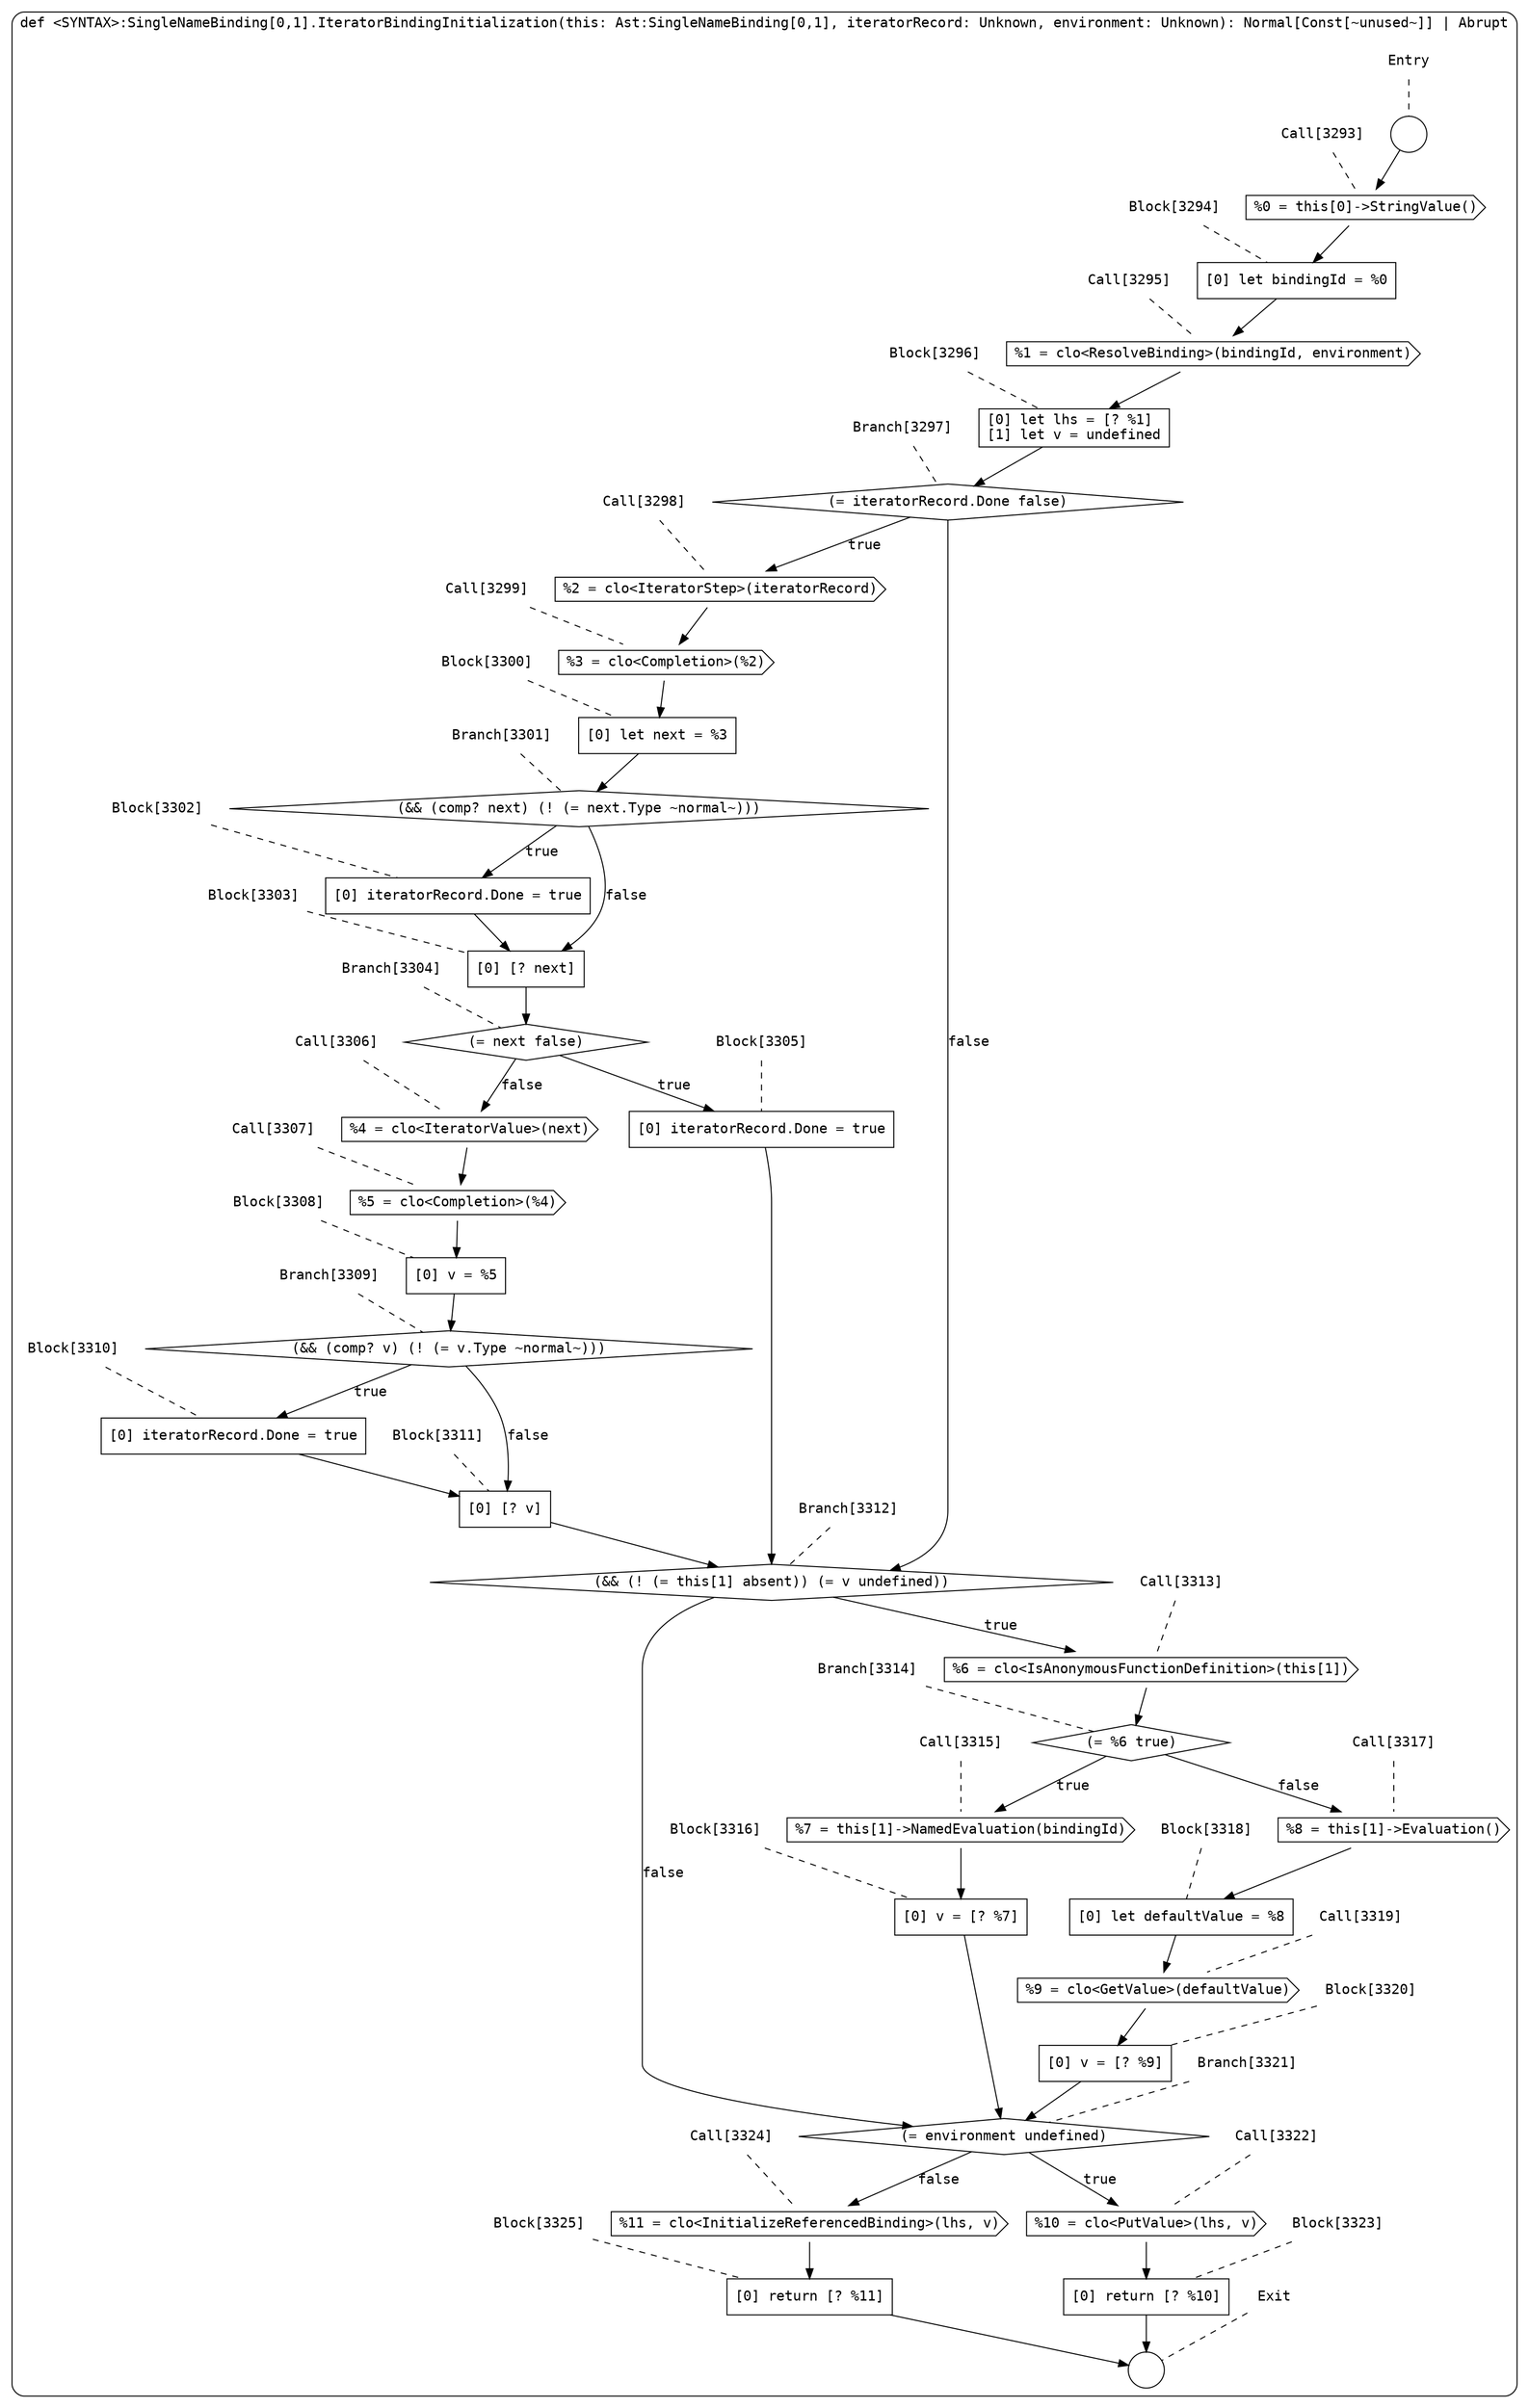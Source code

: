 digraph {
  graph [fontname = "Consolas"]
  node [fontname = "Consolas"]
  edge [fontname = "Consolas"]
  subgraph cluster866 {
    label = "def <SYNTAX>:SingleNameBinding[0,1].IteratorBindingInitialization(this: Ast:SingleNameBinding[0,1], iteratorRecord: Unknown, environment: Unknown): Normal[Const[~unused~]] | Abrupt"
    style = rounded
    cluster866_entry_name [shape=none, label=<<font color="black">Entry</font>>]
    cluster866_entry_name -> cluster866_entry [arrowhead=none, color="black", style=dashed]
    cluster866_entry [shape=circle label=" " color="black" fillcolor="white" style=filled]
    cluster866_entry -> node3293 [color="black"]
    cluster866_exit_name [shape=none, label=<<font color="black">Exit</font>>]
    cluster866_exit_name -> cluster866_exit [arrowhead=none, color="black", style=dashed]
    cluster866_exit [shape=circle label=" " color="black" fillcolor="white" style=filled]
    node3293_name [shape=none, label=<<font color="black">Call[3293]</font>>]
    node3293_name -> node3293 [arrowhead=none, color="black", style=dashed]
    node3293 [shape=cds, label=<<font color="black">%0 = this[0]-&gt;StringValue()</font>> color="black" fillcolor="white", style=filled]
    node3293 -> node3294 [color="black"]
    node3294_name [shape=none, label=<<font color="black">Block[3294]</font>>]
    node3294_name -> node3294 [arrowhead=none, color="black", style=dashed]
    node3294 [shape=box, label=<<font color="black">[0] let bindingId = %0<BR ALIGN="LEFT"/></font>> color="black" fillcolor="white", style=filled]
    node3294 -> node3295 [color="black"]
    node3295_name [shape=none, label=<<font color="black">Call[3295]</font>>]
    node3295_name -> node3295 [arrowhead=none, color="black", style=dashed]
    node3295 [shape=cds, label=<<font color="black">%1 = clo&lt;ResolveBinding&gt;(bindingId, environment)</font>> color="black" fillcolor="white", style=filled]
    node3295 -> node3296 [color="black"]
    node3296_name [shape=none, label=<<font color="black">Block[3296]</font>>]
    node3296_name -> node3296 [arrowhead=none, color="black", style=dashed]
    node3296 [shape=box, label=<<font color="black">[0] let lhs = [? %1]<BR ALIGN="LEFT"/>[1] let v = undefined<BR ALIGN="LEFT"/></font>> color="black" fillcolor="white", style=filled]
    node3296 -> node3297 [color="black"]
    node3297_name [shape=none, label=<<font color="black">Branch[3297]</font>>]
    node3297_name -> node3297 [arrowhead=none, color="black", style=dashed]
    node3297 [shape=diamond, label=<<font color="black">(= iteratorRecord.Done false)</font>> color="black" fillcolor="white", style=filled]
    node3297 -> node3298 [label=<<font color="black">true</font>> color="black"]
    node3297 -> node3312 [label=<<font color="black">false</font>> color="black"]
    node3298_name [shape=none, label=<<font color="black">Call[3298]</font>>]
    node3298_name -> node3298 [arrowhead=none, color="black", style=dashed]
    node3298 [shape=cds, label=<<font color="black">%2 = clo&lt;IteratorStep&gt;(iteratorRecord)</font>> color="black" fillcolor="white", style=filled]
    node3298 -> node3299 [color="black"]
    node3312_name [shape=none, label=<<font color="black">Branch[3312]</font>>]
    node3312_name -> node3312 [arrowhead=none, color="black", style=dashed]
    node3312 [shape=diamond, label=<<font color="black">(&amp;&amp; (! (= this[1] absent)) (= v undefined))</font>> color="black" fillcolor="white", style=filled]
    node3312 -> node3313 [label=<<font color="black">true</font>> color="black"]
    node3312 -> node3321 [label=<<font color="black">false</font>> color="black"]
    node3299_name [shape=none, label=<<font color="black">Call[3299]</font>>]
    node3299_name -> node3299 [arrowhead=none, color="black", style=dashed]
    node3299 [shape=cds, label=<<font color="black">%3 = clo&lt;Completion&gt;(%2)</font>> color="black" fillcolor="white", style=filled]
    node3299 -> node3300 [color="black"]
    node3313_name [shape=none, label=<<font color="black">Call[3313]</font>>]
    node3313_name -> node3313 [arrowhead=none, color="black", style=dashed]
    node3313 [shape=cds, label=<<font color="black">%6 = clo&lt;IsAnonymousFunctionDefinition&gt;(this[1])</font>> color="black" fillcolor="white", style=filled]
    node3313 -> node3314 [color="black"]
    node3321_name [shape=none, label=<<font color="black">Branch[3321]</font>>]
    node3321_name -> node3321 [arrowhead=none, color="black", style=dashed]
    node3321 [shape=diamond, label=<<font color="black">(= environment undefined)</font>> color="black" fillcolor="white", style=filled]
    node3321 -> node3322 [label=<<font color="black">true</font>> color="black"]
    node3321 -> node3324 [label=<<font color="black">false</font>> color="black"]
    node3300_name [shape=none, label=<<font color="black">Block[3300]</font>>]
    node3300_name -> node3300 [arrowhead=none, color="black", style=dashed]
    node3300 [shape=box, label=<<font color="black">[0] let next = %3<BR ALIGN="LEFT"/></font>> color="black" fillcolor="white", style=filled]
    node3300 -> node3301 [color="black"]
    node3314_name [shape=none, label=<<font color="black">Branch[3314]</font>>]
    node3314_name -> node3314 [arrowhead=none, color="black", style=dashed]
    node3314 [shape=diamond, label=<<font color="black">(= %6 true)</font>> color="black" fillcolor="white", style=filled]
    node3314 -> node3315 [label=<<font color="black">true</font>> color="black"]
    node3314 -> node3317 [label=<<font color="black">false</font>> color="black"]
    node3322_name [shape=none, label=<<font color="black">Call[3322]</font>>]
    node3322_name -> node3322 [arrowhead=none, color="black", style=dashed]
    node3322 [shape=cds, label=<<font color="black">%10 = clo&lt;PutValue&gt;(lhs, v)</font>> color="black" fillcolor="white", style=filled]
    node3322 -> node3323 [color="black"]
    node3324_name [shape=none, label=<<font color="black">Call[3324]</font>>]
    node3324_name -> node3324 [arrowhead=none, color="black", style=dashed]
    node3324 [shape=cds, label=<<font color="black">%11 = clo&lt;InitializeReferencedBinding&gt;(lhs, v)</font>> color="black" fillcolor="white", style=filled]
    node3324 -> node3325 [color="black"]
    node3301_name [shape=none, label=<<font color="black">Branch[3301]</font>>]
    node3301_name -> node3301 [arrowhead=none, color="black", style=dashed]
    node3301 [shape=diamond, label=<<font color="black">(&amp;&amp; (comp? next) (! (= next.Type ~normal~)))</font>> color="black" fillcolor="white", style=filled]
    node3301 -> node3302 [label=<<font color="black">true</font>> color="black"]
    node3301 -> node3303 [label=<<font color="black">false</font>> color="black"]
    node3315_name [shape=none, label=<<font color="black">Call[3315]</font>>]
    node3315_name -> node3315 [arrowhead=none, color="black", style=dashed]
    node3315 [shape=cds, label=<<font color="black">%7 = this[1]-&gt;NamedEvaluation(bindingId)</font>> color="black" fillcolor="white", style=filled]
    node3315 -> node3316 [color="black"]
    node3317_name [shape=none, label=<<font color="black">Call[3317]</font>>]
    node3317_name -> node3317 [arrowhead=none, color="black", style=dashed]
    node3317 [shape=cds, label=<<font color="black">%8 = this[1]-&gt;Evaluation()</font>> color="black" fillcolor="white", style=filled]
    node3317 -> node3318 [color="black"]
    node3323_name [shape=none, label=<<font color="black">Block[3323]</font>>]
    node3323_name -> node3323 [arrowhead=none, color="black", style=dashed]
    node3323 [shape=box, label=<<font color="black">[0] return [? %10]<BR ALIGN="LEFT"/></font>> color="black" fillcolor="white", style=filled]
    node3323 -> cluster866_exit [color="black"]
    node3325_name [shape=none, label=<<font color="black">Block[3325]</font>>]
    node3325_name -> node3325 [arrowhead=none, color="black", style=dashed]
    node3325 [shape=box, label=<<font color="black">[0] return [? %11]<BR ALIGN="LEFT"/></font>> color="black" fillcolor="white", style=filled]
    node3325 -> cluster866_exit [color="black"]
    node3302_name [shape=none, label=<<font color="black">Block[3302]</font>>]
    node3302_name -> node3302 [arrowhead=none, color="black", style=dashed]
    node3302 [shape=box, label=<<font color="black">[0] iteratorRecord.Done = true<BR ALIGN="LEFT"/></font>> color="black" fillcolor="white", style=filled]
    node3302 -> node3303 [color="black"]
    node3303_name [shape=none, label=<<font color="black">Block[3303]</font>>]
    node3303_name -> node3303 [arrowhead=none, color="black", style=dashed]
    node3303 [shape=box, label=<<font color="black">[0] [? next]<BR ALIGN="LEFT"/></font>> color="black" fillcolor="white", style=filled]
    node3303 -> node3304 [color="black"]
    node3316_name [shape=none, label=<<font color="black">Block[3316]</font>>]
    node3316_name -> node3316 [arrowhead=none, color="black", style=dashed]
    node3316 [shape=box, label=<<font color="black">[0] v = [? %7]<BR ALIGN="LEFT"/></font>> color="black" fillcolor="white", style=filled]
    node3316 -> node3321 [color="black"]
    node3318_name [shape=none, label=<<font color="black">Block[3318]</font>>]
    node3318_name -> node3318 [arrowhead=none, color="black", style=dashed]
    node3318 [shape=box, label=<<font color="black">[0] let defaultValue = %8<BR ALIGN="LEFT"/></font>> color="black" fillcolor="white", style=filled]
    node3318 -> node3319 [color="black"]
    node3304_name [shape=none, label=<<font color="black">Branch[3304]</font>>]
    node3304_name -> node3304 [arrowhead=none, color="black", style=dashed]
    node3304 [shape=diamond, label=<<font color="black">(= next false)</font>> color="black" fillcolor="white", style=filled]
    node3304 -> node3305 [label=<<font color="black">true</font>> color="black"]
    node3304 -> node3306 [label=<<font color="black">false</font>> color="black"]
    node3319_name [shape=none, label=<<font color="black">Call[3319]</font>>]
    node3319_name -> node3319 [arrowhead=none, color="black", style=dashed]
    node3319 [shape=cds, label=<<font color="black">%9 = clo&lt;GetValue&gt;(defaultValue)</font>> color="black" fillcolor="white", style=filled]
    node3319 -> node3320 [color="black"]
    node3305_name [shape=none, label=<<font color="black">Block[3305]</font>>]
    node3305_name -> node3305 [arrowhead=none, color="black", style=dashed]
    node3305 [shape=box, label=<<font color="black">[0] iteratorRecord.Done = true<BR ALIGN="LEFT"/></font>> color="black" fillcolor="white", style=filled]
    node3305 -> node3312 [color="black"]
    node3306_name [shape=none, label=<<font color="black">Call[3306]</font>>]
    node3306_name -> node3306 [arrowhead=none, color="black", style=dashed]
    node3306 [shape=cds, label=<<font color="black">%4 = clo&lt;IteratorValue&gt;(next)</font>> color="black" fillcolor="white", style=filled]
    node3306 -> node3307 [color="black"]
    node3320_name [shape=none, label=<<font color="black">Block[3320]</font>>]
    node3320_name -> node3320 [arrowhead=none, color="black", style=dashed]
    node3320 [shape=box, label=<<font color="black">[0] v = [? %9]<BR ALIGN="LEFT"/></font>> color="black" fillcolor="white", style=filled]
    node3320 -> node3321 [color="black"]
    node3307_name [shape=none, label=<<font color="black">Call[3307]</font>>]
    node3307_name -> node3307 [arrowhead=none, color="black", style=dashed]
    node3307 [shape=cds, label=<<font color="black">%5 = clo&lt;Completion&gt;(%4)</font>> color="black" fillcolor="white", style=filled]
    node3307 -> node3308 [color="black"]
    node3308_name [shape=none, label=<<font color="black">Block[3308]</font>>]
    node3308_name -> node3308 [arrowhead=none, color="black", style=dashed]
    node3308 [shape=box, label=<<font color="black">[0] v = %5<BR ALIGN="LEFT"/></font>> color="black" fillcolor="white", style=filled]
    node3308 -> node3309 [color="black"]
    node3309_name [shape=none, label=<<font color="black">Branch[3309]</font>>]
    node3309_name -> node3309 [arrowhead=none, color="black", style=dashed]
    node3309 [shape=diamond, label=<<font color="black">(&amp;&amp; (comp? v) (! (= v.Type ~normal~)))</font>> color="black" fillcolor="white", style=filled]
    node3309 -> node3310 [label=<<font color="black">true</font>> color="black"]
    node3309 -> node3311 [label=<<font color="black">false</font>> color="black"]
    node3310_name [shape=none, label=<<font color="black">Block[3310]</font>>]
    node3310_name -> node3310 [arrowhead=none, color="black", style=dashed]
    node3310 [shape=box, label=<<font color="black">[0] iteratorRecord.Done = true<BR ALIGN="LEFT"/></font>> color="black" fillcolor="white", style=filled]
    node3310 -> node3311 [color="black"]
    node3311_name [shape=none, label=<<font color="black">Block[3311]</font>>]
    node3311_name -> node3311 [arrowhead=none, color="black", style=dashed]
    node3311 [shape=box, label=<<font color="black">[0] [? v]<BR ALIGN="LEFT"/></font>> color="black" fillcolor="white", style=filled]
    node3311 -> node3312 [color="black"]
  }
}